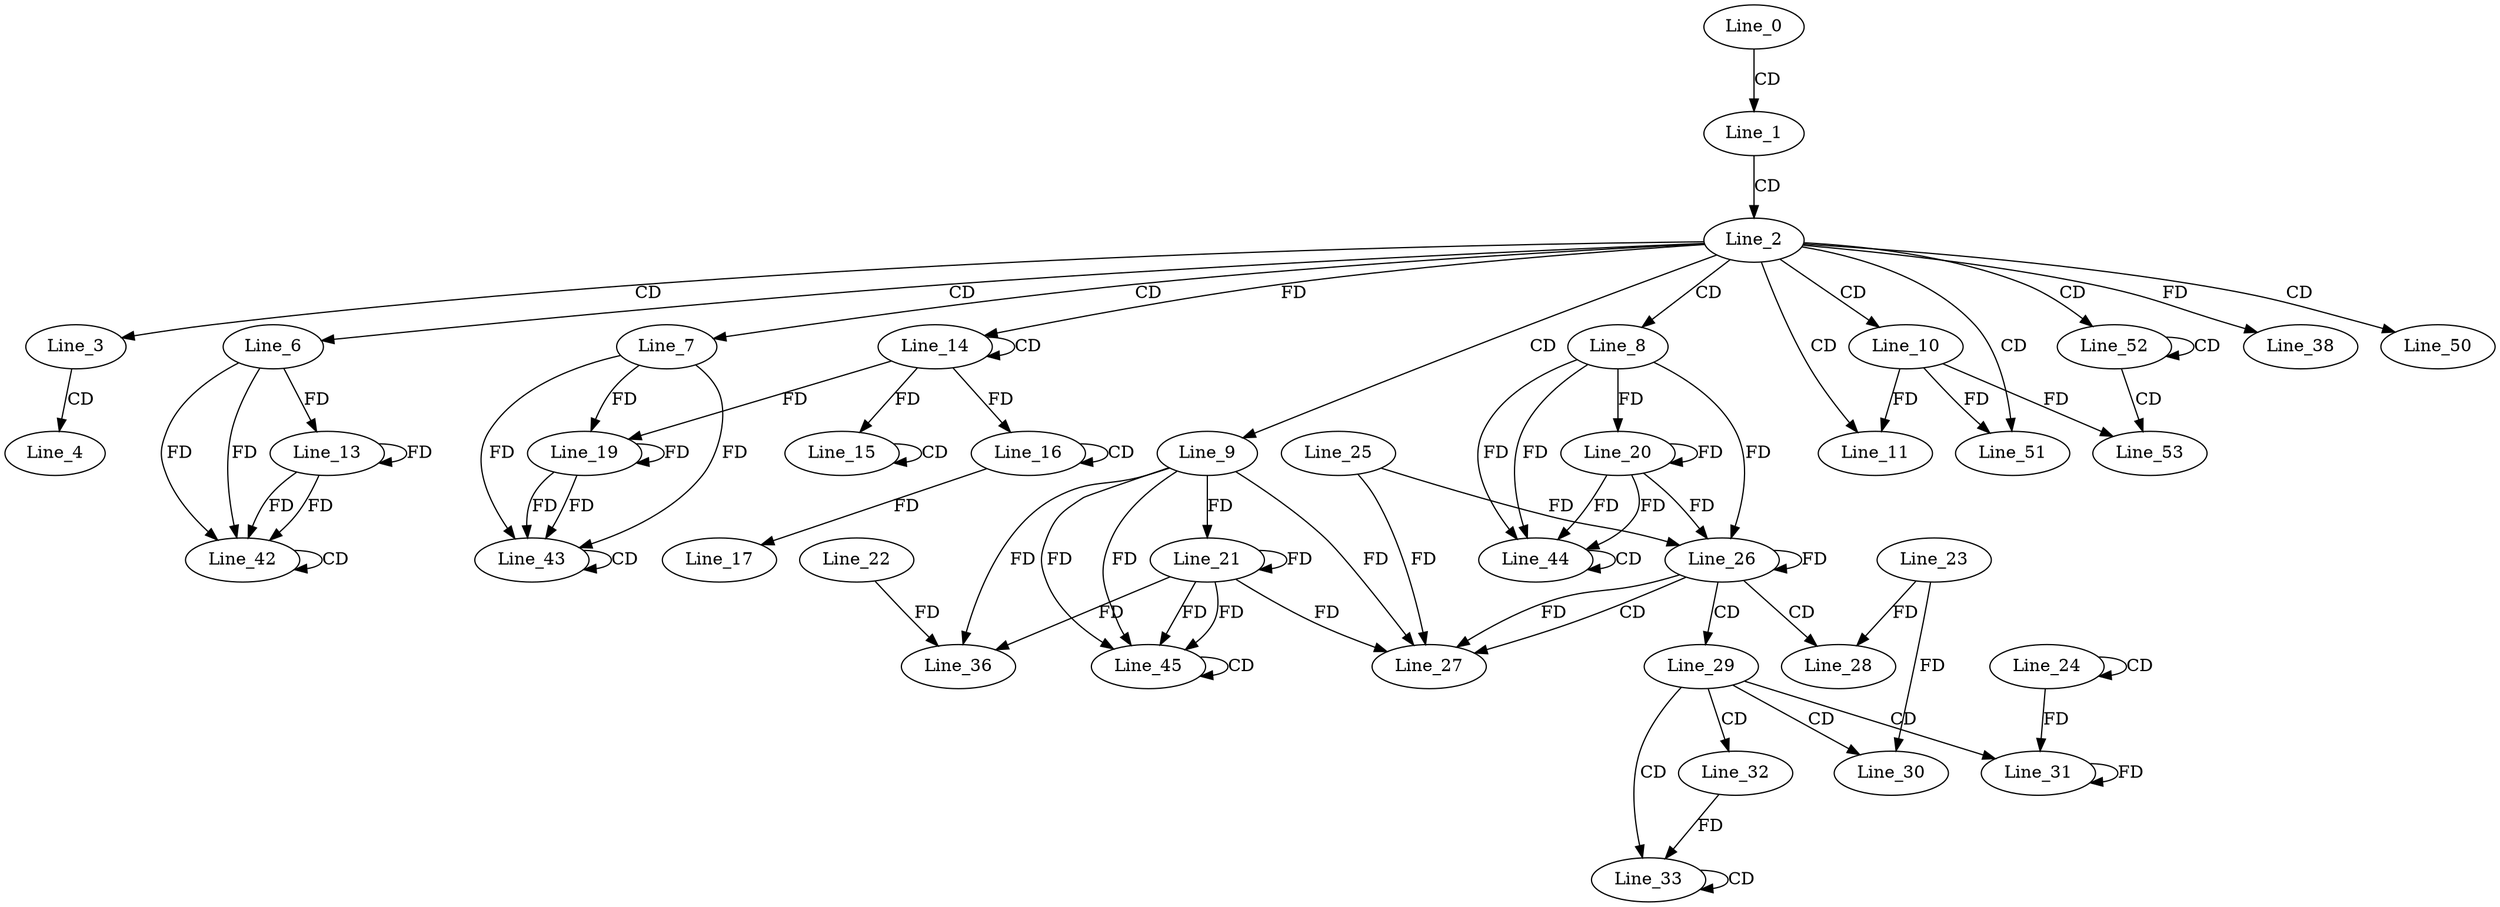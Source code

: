 digraph G {
  Line_0;
  Line_1;
  Line_2;
  Line_3;
  Line_4;
  Line_6;
  Line_7;
  Line_8;
  Line_9;
  Line_10;
  Line_11;
  Line_11;
  Line_13;
  Line_14;
  Line_14;
  Line_15;
  Line_15;
  Line_16;
  Line_16;
  Line_17;
  Line_19;
  Line_19;
  Line_20;
  Line_21;
  Line_24;
  Line_24;
  Line_26;
  Line_25;
  Line_26;
  Line_26;
  Line_27;
  Line_28;
  Line_23;
  Line_29;
  Line_30;
  Line_30;
  Line_31;
  Line_31;
  Line_32;
  Line_33;
  Line_33;
  Line_36;
  Line_22;
  Line_38;
  Line_42;
  Line_42;
  Line_43;
  Line_43;
  Line_44;
  Line_44;
  Line_45;
  Line_45;
  Line_50;
  Line_51;
  Line_51;
  Line_52;
  Line_52;
  Line_53;
  Line_53;
  Line_0 -> Line_1 [ label="CD" ];
  Line_1 -> Line_2 [ label="CD" ];
  Line_2 -> Line_3 [ label="CD" ];
  Line_3 -> Line_4 [ label="CD" ];
  Line_2 -> Line_6 [ label="CD" ];
  Line_2 -> Line_7 [ label="CD" ];
  Line_2 -> Line_8 [ label="CD" ];
  Line_2 -> Line_9 [ label="CD" ];
  Line_2 -> Line_10 [ label="CD" ];
  Line_2 -> Line_11 [ label="CD" ];
  Line_10 -> Line_11 [ label="FD" ];
  Line_6 -> Line_13 [ label="FD" ];
  Line_13 -> Line_13 [ label="FD" ];
  Line_14 -> Line_14 [ label="CD" ];
  Line_2 -> Line_14 [ label="FD" ];
  Line_15 -> Line_15 [ label="CD" ];
  Line_14 -> Line_15 [ label="FD" ];
  Line_16 -> Line_16 [ label="CD" ];
  Line_14 -> Line_16 [ label="FD" ];
  Line_16 -> Line_17 [ label="FD" ];
  Line_7 -> Line_19 [ label="FD" ];
  Line_19 -> Line_19 [ label="FD" ];
  Line_14 -> Line_19 [ label="FD" ];
  Line_8 -> Line_20 [ label="FD" ];
  Line_20 -> Line_20 [ label="FD" ];
  Line_9 -> Line_21 [ label="FD" ];
  Line_21 -> Line_21 [ label="FD" ];
  Line_24 -> Line_24 [ label="CD" ];
  Line_26 -> Line_26 [ label="FD" ];
  Line_25 -> Line_26 [ label="FD" ];
  Line_8 -> Line_26 [ label="FD" ];
  Line_20 -> Line_26 [ label="FD" ];
  Line_26 -> Line_27 [ label="CD" ];
  Line_9 -> Line_27 [ label="FD" ];
  Line_21 -> Line_27 [ label="FD" ];
  Line_26 -> Line_27 [ label="FD" ];
  Line_25 -> Line_27 [ label="FD" ];
  Line_26 -> Line_28 [ label="CD" ];
  Line_23 -> Line_28 [ label="FD" ];
  Line_26 -> Line_29 [ label="CD" ];
  Line_29 -> Line_30 [ label="CD" ];
  Line_23 -> Line_30 [ label="FD" ];
  Line_29 -> Line_31 [ label="CD" ];
  Line_31 -> Line_31 [ label="FD" ];
  Line_24 -> Line_31 [ label="FD" ];
  Line_29 -> Line_32 [ label="CD" ];
  Line_29 -> Line_33 [ label="CD" ];
  Line_33 -> Line_33 [ label="CD" ];
  Line_32 -> Line_33 [ label="FD" ];
  Line_9 -> Line_36 [ label="FD" ];
  Line_21 -> Line_36 [ label="FD" ];
  Line_22 -> Line_36 [ label="FD" ];
  Line_2 -> Line_38 [ label="FD" ];
  Line_6 -> Line_42 [ label="FD" ];
  Line_13 -> Line_42 [ label="FD" ];
  Line_42 -> Line_42 [ label="CD" ];
  Line_6 -> Line_42 [ label="FD" ];
  Line_13 -> Line_42 [ label="FD" ];
  Line_7 -> Line_43 [ label="FD" ];
  Line_19 -> Line_43 [ label="FD" ];
  Line_43 -> Line_43 [ label="CD" ];
  Line_7 -> Line_43 [ label="FD" ];
  Line_19 -> Line_43 [ label="FD" ];
  Line_8 -> Line_44 [ label="FD" ];
  Line_20 -> Line_44 [ label="FD" ];
  Line_44 -> Line_44 [ label="CD" ];
  Line_8 -> Line_44 [ label="FD" ];
  Line_20 -> Line_44 [ label="FD" ];
  Line_9 -> Line_45 [ label="FD" ];
  Line_21 -> Line_45 [ label="FD" ];
  Line_45 -> Line_45 [ label="CD" ];
  Line_9 -> Line_45 [ label="FD" ];
  Line_21 -> Line_45 [ label="FD" ];
  Line_2 -> Line_50 [ label="CD" ];
  Line_2 -> Line_51 [ label="CD" ];
  Line_10 -> Line_51 [ label="FD" ];
  Line_2 -> Line_52 [ label="CD" ];
  Line_52 -> Line_52 [ label="CD" ];
  Line_52 -> Line_53 [ label="CD" ];
  Line_10 -> Line_53 [ label="FD" ];
}

